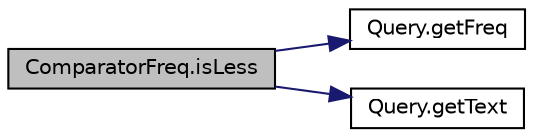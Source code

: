 digraph G
{
  edge [fontname="Helvetica",fontsize="10",labelfontname="Helvetica",labelfontsize="10"];
  node [fontname="Helvetica",fontsize="10",shape=record];
  rankdir="LR";
  Node1 [label="ComparatorFreq.isLess",height=0.2,width=0.4,color="black", fillcolor="grey75", style="filled" fontcolor="black"];
  Node1 -> Node2 [color="midnightblue",fontsize="10",style="solid",fontname="Helvetica"];
  Node2 [label="Query.getFreq",height=0.2,width=0.4,color="black", fillcolor="white", style="filled",URL="$d3/ddf/classQuery.html#ab0e010a6f3853a61ca2184eeeb958a9f"];
  Node1 -> Node3 [color="midnightblue",fontsize="10",style="solid",fontname="Helvetica"];
  Node3 [label="Query.getText",height=0.2,width=0.4,color="black", fillcolor="white", style="filled",URL="$d3/ddf/classQuery.html#ae939aca03bbd3ce9814e85f59d9350c9"];
}
